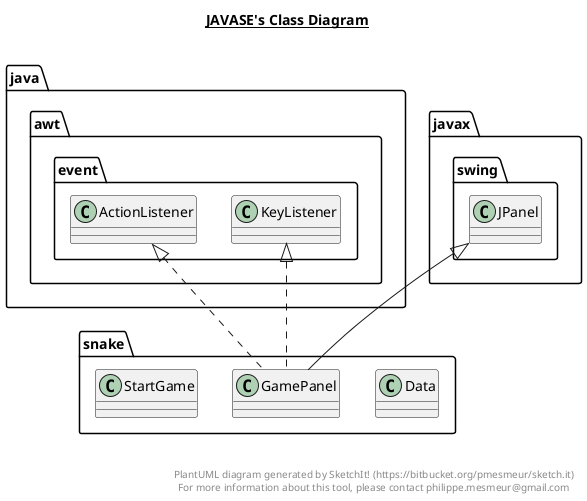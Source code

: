 @startuml

title __JAVASE's Class Diagram__\n

  namespace snake {
    class snake.Data {
    }
  }
  

  namespace snake {
    class snake.GamePanel {
    }
  }
  

  namespace snake {
    class snake.StartGame {
    }
  }
  

  snake.GamePanel .up.|> java.awt.event.ActionListener
  snake.GamePanel .up.|> java.awt.event.KeyListener
  snake.GamePanel -up-|> javax.swing.JPanel


right footer


PlantUML diagram generated by SketchIt! (https://bitbucket.org/pmesmeur/sketch.it)
For more information about this tool, please contact philippe.mesmeur@gmail.com
endfooter

@enduml
